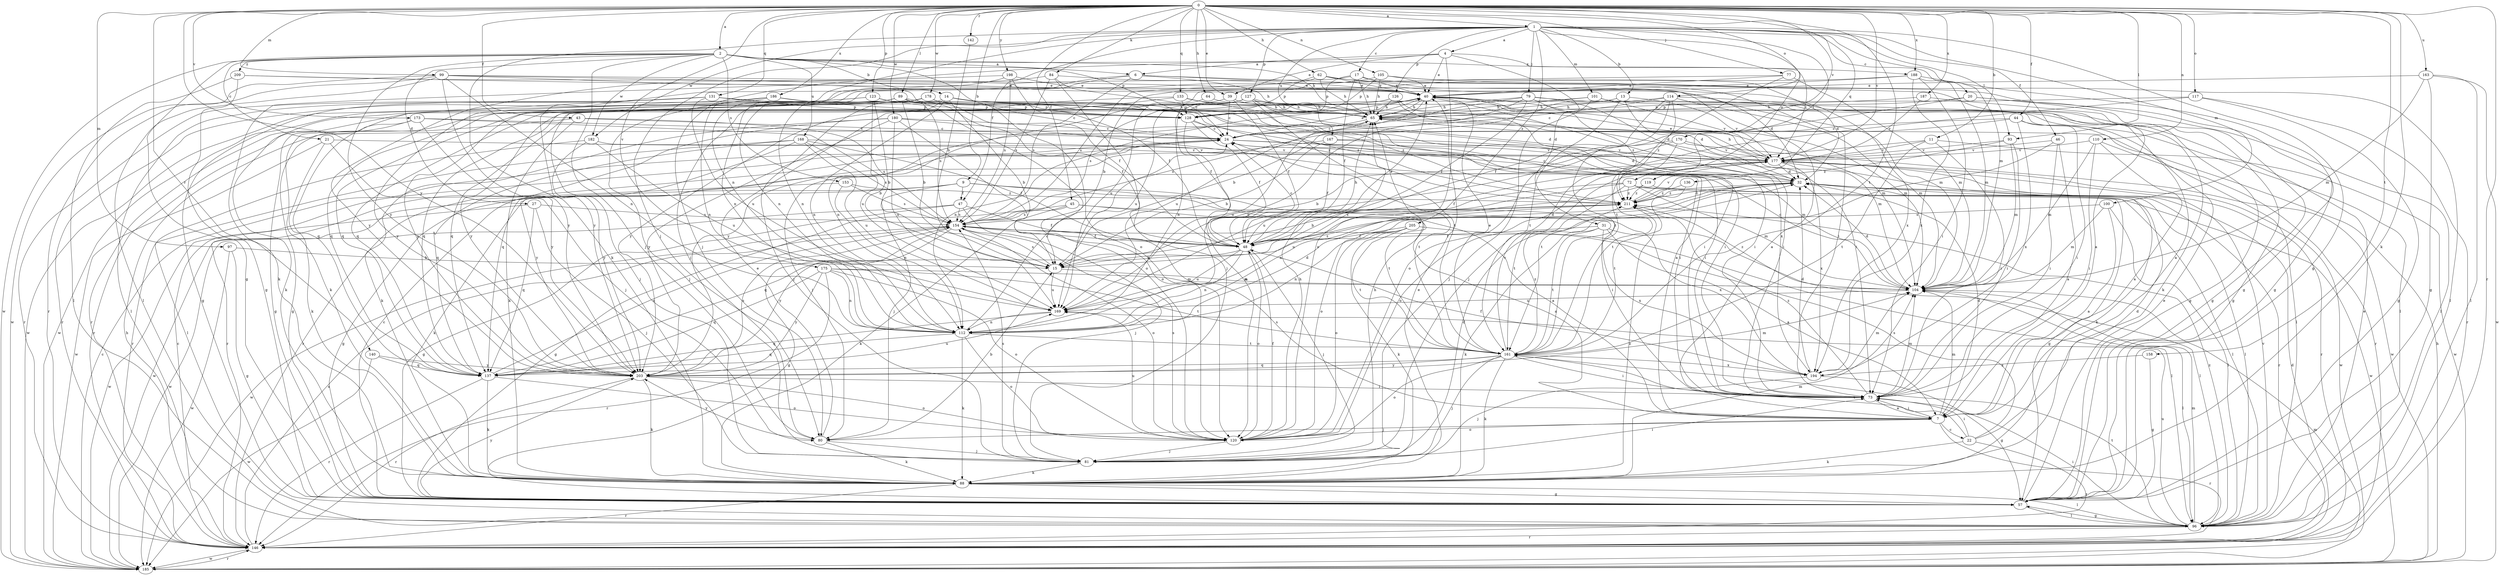 strict digraph  {
0;
1;
2;
4;
6;
7;
9;
11;
13;
14;
15;
17;
20;
21;
22;
24;
27;
31;
32;
39;
40;
43;
44;
45;
46;
47;
48;
57;
62;
64;
65;
72;
73;
77;
79;
80;
81;
84;
88;
89;
93;
96;
97;
99;
100;
101;
104;
105;
110;
112;
114;
117;
119;
120;
123;
126;
127;
128;
131;
133;
136;
137;
140;
142;
146;
153;
154;
158;
161;
163;
167;
168;
169;
170;
173;
175;
177;
178;
180;
182;
185;
186;
187;
188;
194;
198;
203;
205;
209;
211;
0 -> 1  [label=a];
0 -> 2  [label=a];
0 -> 9  [label=b];
0 -> 11  [label=b];
0 -> 39  [label=e];
0 -> 43  [label=f];
0 -> 44  [label=f];
0 -> 45  [label=f];
0 -> 62  [label=h];
0 -> 64  [label=h];
0 -> 77  [label=j];
0 -> 84  [label=k];
0 -> 88  [label=k];
0 -> 89  [label=l];
0 -> 93  [label=l];
0 -> 97  [label=m];
0 -> 99  [label=m];
0 -> 105  [label=n];
0 -> 110  [label=n];
0 -> 114  [label=o];
0 -> 117  [label=o];
0 -> 123  [label=p];
0 -> 131  [label=q];
0 -> 133  [label=q];
0 -> 136  [label=q];
0 -> 140  [label=r];
0 -> 142  [label=r];
0 -> 146  [label=r];
0 -> 158  [label=t];
0 -> 161  [label=t];
0 -> 163  [label=u];
0 -> 170  [label=v];
0 -> 173  [label=v];
0 -> 175  [label=v];
0 -> 177  [label=v];
0 -> 178  [label=w];
0 -> 180  [label=w];
0 -> 186  [label=x];
0 -> 187  [label=x];
0 -> 188  [label=x];
0 -> 198  [label=y];
0 -> 203  [label=y];
1 -> 4  [label=a];
1 -> 13  [label=b];
1 -> 17  [label=c];
1 -> 20  [label=c];
1 -> 46  [label=f];
1 -> 47  [label=f];
1 -> 57  [label=g];
1 -> 72  [label=i];
1 -> 79  [label=j];
1 -> 80  [label=j];
1 -> 88  [label=k];
1 -> 93  [label=l];
1 -> 100  [label=m];
1 -> 101  [label=m];
1 -> 104  [label=m];
1 -> 112  [label=n];
1 -> 119  [label=o];
1 -> 126  [label=p];
1 -> 127  [label=p];
1 -> 167  [label=u];
1 -> 182  [label=w];
1 -> 205  [label=z];
2 -> 6  [label=a];
2 -> 14  [label=b];
2 -> 21  [label=c];
2 -> 27  [label=d];
2 -> 57  [label=g];
2 -> 65  [label=h];
2 -> 80  [label=j];
2 -> 120  [label=o];
2 -> 128  [label=p];
2 -> 153  [label=s];
2 -> 168  [label=u];
2 -> 182  [label=w];
2 -> 185  [label=w];
2 -> 188  [label=x];
2 -> 203  [label=y];
2 -> 209  [label=z];
4 -> 6  [label=a];
4 -> 31  [label=d];
4 -> 39  [label=e];
4 -> 40  [label=e];
4 -> 80  [label=j];
4 -> 120  [label=o];
4 -> 177  [label=v];
6 -> 40  [label=e];
6 -> 65  [label=h];
6 -> 80  [label=j];
6 -> 112  [label=n];
6 -> 154  [label=s];
6 -> 194  [label=x];
7 -> 22  [label=c];
7 -> 32  [label=d];
7 -> 73  [label=i];
7 -> 80  [label=j];
7 -> 104  [label=m];
7 -> 120  [label=o];
7 -> 146  [label=r];
7 -> 154  [label=s];
9 -> 7  [label=a];
9 -> 47  [label=f];
9 -> 73  [label=i];
9 -> 80  [label=j];
9 -> 88  [label=k];
9 -> 161  [label=t];
9 -> 185  [label=w];
11 -> 73  [label=i];
11 -> 80  [label=j];
11 -> 161  [label=t];
11 -> 177  [label=v];
11 -> 185  [label=w];
13 -> 15  [label=b];
13 -> 32  [label=d];
13 -> 65  [label=h];
13 -> 161  [label=t];
13 -> 177  [label=v];
14 -> 15  [label=b];
14 -> 65  [label=h];
14 -> 73  [label=i];
14 -> 88  [label=k];
14 -> 112  [label=n];
14 -> 137  [label=q];
14 -> 211  [label=z];
15 -> 104  [label=m];
15 -> 154  [label=s];
15 -> 169  [label=u];
15 -> 211  [label=z];
17 -> 7  [label=a];
17 -> 40  [label=e];
17 -> 48  [label=f];
17 -> 65  [label=h];
17 -> 96  [label=l];
17 -> 128  [label=p];
17 -> 203  [label=y];
20 -> 48  [label=f];
20 -> 57  [label=g];
20 -> 65  [label=h];
20 -> 96  [label=l];
21 -> 80  [label=j];
21 -> 88  [label=k];
21 -> 177  [label=v];
21 -> 185  [label=w];
22 -> 32  [label=d];
22 -> 73  [label=i];
22 -> 88  [label=k];
22 -> 146  [label=r];
22 -> 154  [label=s];
22 -> 161  [label=t];
24 -> 40  [label=e];
24 -> 104  [label=m];
24 -> 146  [label=r];
24 -> 161  [label=t];
24 -> 177  [label=v];
27 -> 81  [label=j];
27 -> 137  [label=q];
27 -> 154  [label=s];
27 -> 185  [label=w];
31 -> 7  [label=a];
31 -> 48  [label=f];
31 -> 88  [label=k];
31 -> 96  [label=l];
31 -> 161  [label=t];
31 -> 194  [label=x];
32 -> 24  [label=c];
32 -> 96  [label=l];
32 -> 120  [label=o];
32 -> 146  [label=r];
32 -> 211  [label=z];
39 -> 24  [label=c];
39 -> 48  [label=f];
39 -> 65  [label=h];
39 -> 112  [label=n];
40 -> 65  [label=h];
40 -> 73  [label=i];
40 -> 104  [label=m];
40 -> 112  [label=n];
40 -> 128  [label=p];
40 -> 169  [label=u];
43 -> 24  [label=c];
43 -> 57  [label=g];
43 -> 88  [label=k];
43 -> 154  [label=s];
44 -> 24  [label=c];
44 -> 73  [label=i];
44 -> 96  [label=l];
44 -> 154  [label=s];
44 -> 194  [label=x];
45 -> 7  [label=a];
45 -> 57  [label=g];
45 -> 88  [label=k];
45 -> 154  [label=s];
45 -> 194  [label=x];
46 -> 7  [label=a];
46 -> 73  [label=i];
46 -> 161  [label=t];
46 -> 177  [label=v];
47 -> 48  [label=f];
47 -> 57  [label=g];
47 -> 81  [label=j];
47 -> 154  [label=s];
47 -> 185  [label=w];
48 -> 15  [label=b];
48 -> 24  [label=c];
48 -> 32  [label=d];
48 -> 40  [label=e];
48 -> 65  [label=h];
48 -> 81  [label=j];
48 -> 112  [label=n];
48 -> 120  [label=o];
48 -> 169  [label=u];
57 -> 24  [label=c];
57 -> 40  [label=e];
57 -> 96  [label=l];
57 -> 203  [label=y];
62 -> 7  [label=a];
62 -> 40  [label=e];
62 -> 65  [label=h];
62 -> 73  [label=i];
62 -> 112  [label=n];
62 -> 128  [label=p];
64 -> 48  [label=f];
64 -> 65  [label=h];
65 -> 24  [label=c];
65 -> 104  [label=m];
65 -> 169  [label=u];
72 -> 15  [label=b];
72 -> 57  [label=g];
72 -> 104  [label=m];
72 -> 161  [label=t];
72 -> 169  [label=u];
72 -> 185  [label=w];
72 -> 211  [label=z];
73 -> 7  [label=a];
73 -> 104  [label=m];
73 -> 211  [label=z];
77 -> 15  [label=b];
77 -> 40  [label=e];
77 -> 104  [label=m];
77 -> 161  [label=t];
79 -> 32  [label=d];
79 -> 48  [label=f];
79 -> 57  [label=g];
79 -> 65  [label=h];
79 -> 112  [label=n];
79 -> 203  [label=y];
79 -> 211  [label=z];
80 -> 15  [label=b];
80 -> 40  [label=e];
80 -> 81  [label=j];
80 -> 88  [label=k];
80 -> 203  [label=y];
81 -> 32  [label=d];
81 -> 65  [label=h];
81 -> 73  [label=i];
81 -> 88  [label=k];
81 -> 154  [label=s];
84 -> 24  [label=c];
84 -> 40  [label=e];
84 -> 81  [label=j];
84 -> 88  [label=k];
84 -> 154  [label=s];
88 -> 40  [label=e];
88 -> 57  [label=g];
88 -> 96  [label=l];
88 -> 104  [label=m];
88 -> 146  [label=r];
88 -> 211  [label=z];
89 -> 15  [label=b];
89 -> 48  [label=f];
89 -> 81  [label=j];
89 -> 88  [label=k];
89 -> 120  [label=o];
89 -> 128  [label=p];
89 -> 154  [label=s];
89 -> 185  [label=w];
89 -> 203  [label=y];
93 -> 73  [label=i];
93 -> 104  [label=m];
93 -> 177  [label=v];
93 -> 211  [label=z];
96 -> 40  [label=e];
96 -> 57  [label=g];
96 -> 73  [label=i];
96 -> 104  [label=m];
96 -> 146  [label=r];
96 -> 161  [label=t];
96 -> 169  [label=u];
96 -> 177  [label=v];
96 -> 211  [label=z];
97 -> 15  [label=b];
97 -> 57  [label=g];
97 -> 185  [label=w];
99 -> 32  [label=d];
99 -> 40  [label=e];
99 -> 48  [label=f];
99 -> 96  [label=l];
99 -> 112  [label=n];
99 -> 146  [label=r];
99 -> 185  [label=w];
99 -> 203  [label=y];
100 -> 7  [label=a];
100 -> 96  [label=l];
100 -> 104  [label=m];
100 -> 154  [label=s];
101 -> 65  [label=h];
101 -> 81  [label=j];
101 -> 88  [label=k];
101 -> 137  [label=q];
101 -> 177  [label=v];
104 -> 24  [label=c];
104 -> 32  [label=d];
104 -> 96  [label=l];
104 -> 169  [label=u];
104 -> 211  [label=z];
105 -> 32  [label=d];
105 -> 40  [label=e];
105 -> 57  [label=g];
105 -> 65  [label=h];
105 -> 128  [label=p];
105 -> 154  [label=s];
110 -> 7  [label=a];
110 -> 73  [label=i];
110 -> 104  [label=m];
110 -> 146  [label=r];
110 -> 177  [label=v];
112 -> 24  [label=c];
112 -> 32  [label=d];
112 -> 88  [label=k];
112 -> 120  [label=o];
112 -> 137  [label=q];
112 -> 161  [label=t];
114 -> 7  [label=a];
114 -> 24  [label=c];
114 -> 65  [label=h];
114 -> 104  [label=m];
114 -> 120  [label=o];
114 -> 161  [label=t];
114 -> 211  [label=z];
117 -> 57  [label=g];
117 -> 81  [label=j];
117 -> 128  [label=p];
117 -> 146  [label=r];
119 -> 96  [label=l];
119 -> 112  [label=n];
119 -> 211  [label=z];
120 -> 48  [label=f];
120 -> 65  [label=h];
120 -> 81  [label=j];
120 -> 154  [label=s];
120 -> 169  [label=u];
123 -> 15  [label=b];
123 -> 104  [label=m];
123 -> 128  [label=p];
123 -> 146  [label=r];
123 -> 169  [label=u];
123 -> 203  [label=y];
126 -> 65  [label=h];
126 -> 73  [label=i];
126 -> 137  [label=q];
126 -> 194  [label=x];
126 -> 203  [label=y];
127 -> 65  [label=h];
127 -> 73  [label=i];
127 -> 96  [label=l];
127 -> 112  [label=n];
127 -> 146  [label=r];
127 -> 154  [label=s];
127 -> 161  [label=t];
127 -> 169  [label=u];
128 -> 24  [label=c];
128 -> 48  [label=f];
128 -> 73  [label=i];
128 -> 120  [label=o];
131 -> 7  [label=a];
131 -> 57  [label=g];
131 -> 128  [label=p];
131 -> 137  [label=q];
131 -> 146  [label=r];
131 -> 169  [label=u];
131 -> 211  [label=z];
133 -> 32  [label=d];
133 -> 65  [label=h];
133 -> 128  [label=p];
133 -> 137  [label=q];
133 -> 185  [label=w];
136 -> 161  [label=t];
136 -> 211  [label=z];
137 -> 88  [label=k];
137 -> 120  [label=o];
137 -> 146  [label=r];
137 -> 154  [label=s];
137 -> 169  [label=u];
140 -> 137  [label=q];
140 -> 185  [label=w];
140 -> 203  [label=y];
142 -> 15  [label=b];
146 -> 24  [label=c];
146 -> 32  [label=d];
146 -> 65  [label=h];
146 -> 154  [label=s];
146 -> 185  [label=w];
153 -> 57  [label=g];
153 -> 112  [label=n];
153 -> 154  [label=s];
153 -> 211  [label=z];
154 -> 48  [label=f];
154 -> 57  [label=g];
154 -> 120  [label=o];
154 -> 185  [label=w];
154 -> 203  [label=y];
158 -> 57  [label=g];
158 -> 194  [label=x];
161 -> 40  [label=e];
161 -> 73  [label=i];
161 -> 81  [label=j];
161 -> 88  [label=k];
161 -> 120  [label=o];
161 -> 137  [label=q];
161 -> 177  [label=v];
161 -> 194  [label=x];
161 -> 203  [label=y];
161 -> 211  [label=z];
163 -> 40  [label=e];
163 -> 57  [label=g];
163 -> 96  [label=l];
163 -> 104  [label=m];
163 -> 185  [label=w];
167 -> 15  [label=b];
167 -> 32  [label=d];
167 -> 48  [label=f];
167 -> 146  [label=r];
167 -> 177  [label=v];
168 -> 48  [label=f];
168 -> 137  [label=q];
168 -> 146  [label=r];
168 -> 154  [label=s];
168 -> 169  [label=u];
168 -> 177  [label=v];
168 -> 203  [label=y];
169 -> 112  [label=n];
169 -> 137  [label=q];
170 -> 15  [label=b];
170 -> 161  [label=t];
170 -> 169  [label=u];
170 -> 177  [label=v];
170 -> 185  [label=w];
173 -> 15  [label=b];
173 -> 24  [label=c];
173 -> 57  [label=g];
173 -> 146  [label=r];
173 -> 203  [label=y];
175 -> 104  [label=m];
175 -> 112  [label=n];
175 -> 120  [label=o];
175 -> 137  [label=q];
175 -> 146  [label=r];
175 -> 161  [label=t];
175 -> 203  [label=y];
177 -> 32  [label=d];
177 -> 40  [label=e];
177 -> 48  [label=f];
177 -> 65  [label=h];
177 -> 88  [label=k];
177 -> 120  [label=o];
177 -> 146  [label=r];
177 -> 185  [label=w];
177 -> 194  [label=x];
178 -> 24  [label=c];
178 -> 81  [label=j];
178 -> 128  [label=p];
178 -> 137  [label=q];
178 -> 203  [label=y];
178 -> 211  [label=z];
180 -> 24  [label=c];
180 -> 73  [label=i];
180 -> 88  [label=k];
180 -> 120  [label=o];
180 -> 137  [label=q];
180 -> 169  [label=u];
180 -> 203  [label=y];
182 -> 96  [label=l];
182 -> 169  [label=u];
182 -> 177  [label=v];
182 -> 203  [label=y];
185 -> 24  [label=c];
185 -> 65  [label=h];
185 -> 104  [label=m];
185 -> 146  [label=r];
186 -> 73  [label=i];
186 -> 81  [label=j];
186 -> 96  [label=l];
186 -> 112  [label=n];
186 -> 128  [label=p];
187 -> 57  [label=g];
187 -> 128  [label=p];
187 -> 177  [label=v];
188 -> 40  [label=e];
188 -> 57  [label=g];
188 -> 73  [label=i];
188 -> 104  [label=m];
188 -> 169  [label=u];
188 -> 194  [label=x];
194 -> 32  [label=d];
194 -> 48  [label=f];
194 -> 57  [label=g];
194 -> 81  [label=j];
194 -> 104  [label=m];
198 -> 40  [label=e];
198 -> 48  [label=f];
198 -> 112  [label=n];
198 -> 154  [label=s];
198 -> 203  [label=y];
203 -> 73  [label=i];
203 -> 88  [label=k];
203 -> 104  [label=m];
203 -> 120  [label=o];
203 -> 146  [label=r];
203 -> 154  [label=s];
205 -> 48  [label=f];
205 -> 88  [label=k];
205 -> 96  [label=l];
205 -> 112  [label=n];
205 -> 120  [label=o];
205 -> 161  [label=t];
209 -> 40  [label=e];
209 -> 57  [label=g];
209 -> 96  [label=l];
209 -> 104  [label=m];
211 -> 32  [label=d];
211 -> 137  [label=q];
211 -> 154  [label=s];
211 -> 177  [label=v];
}
